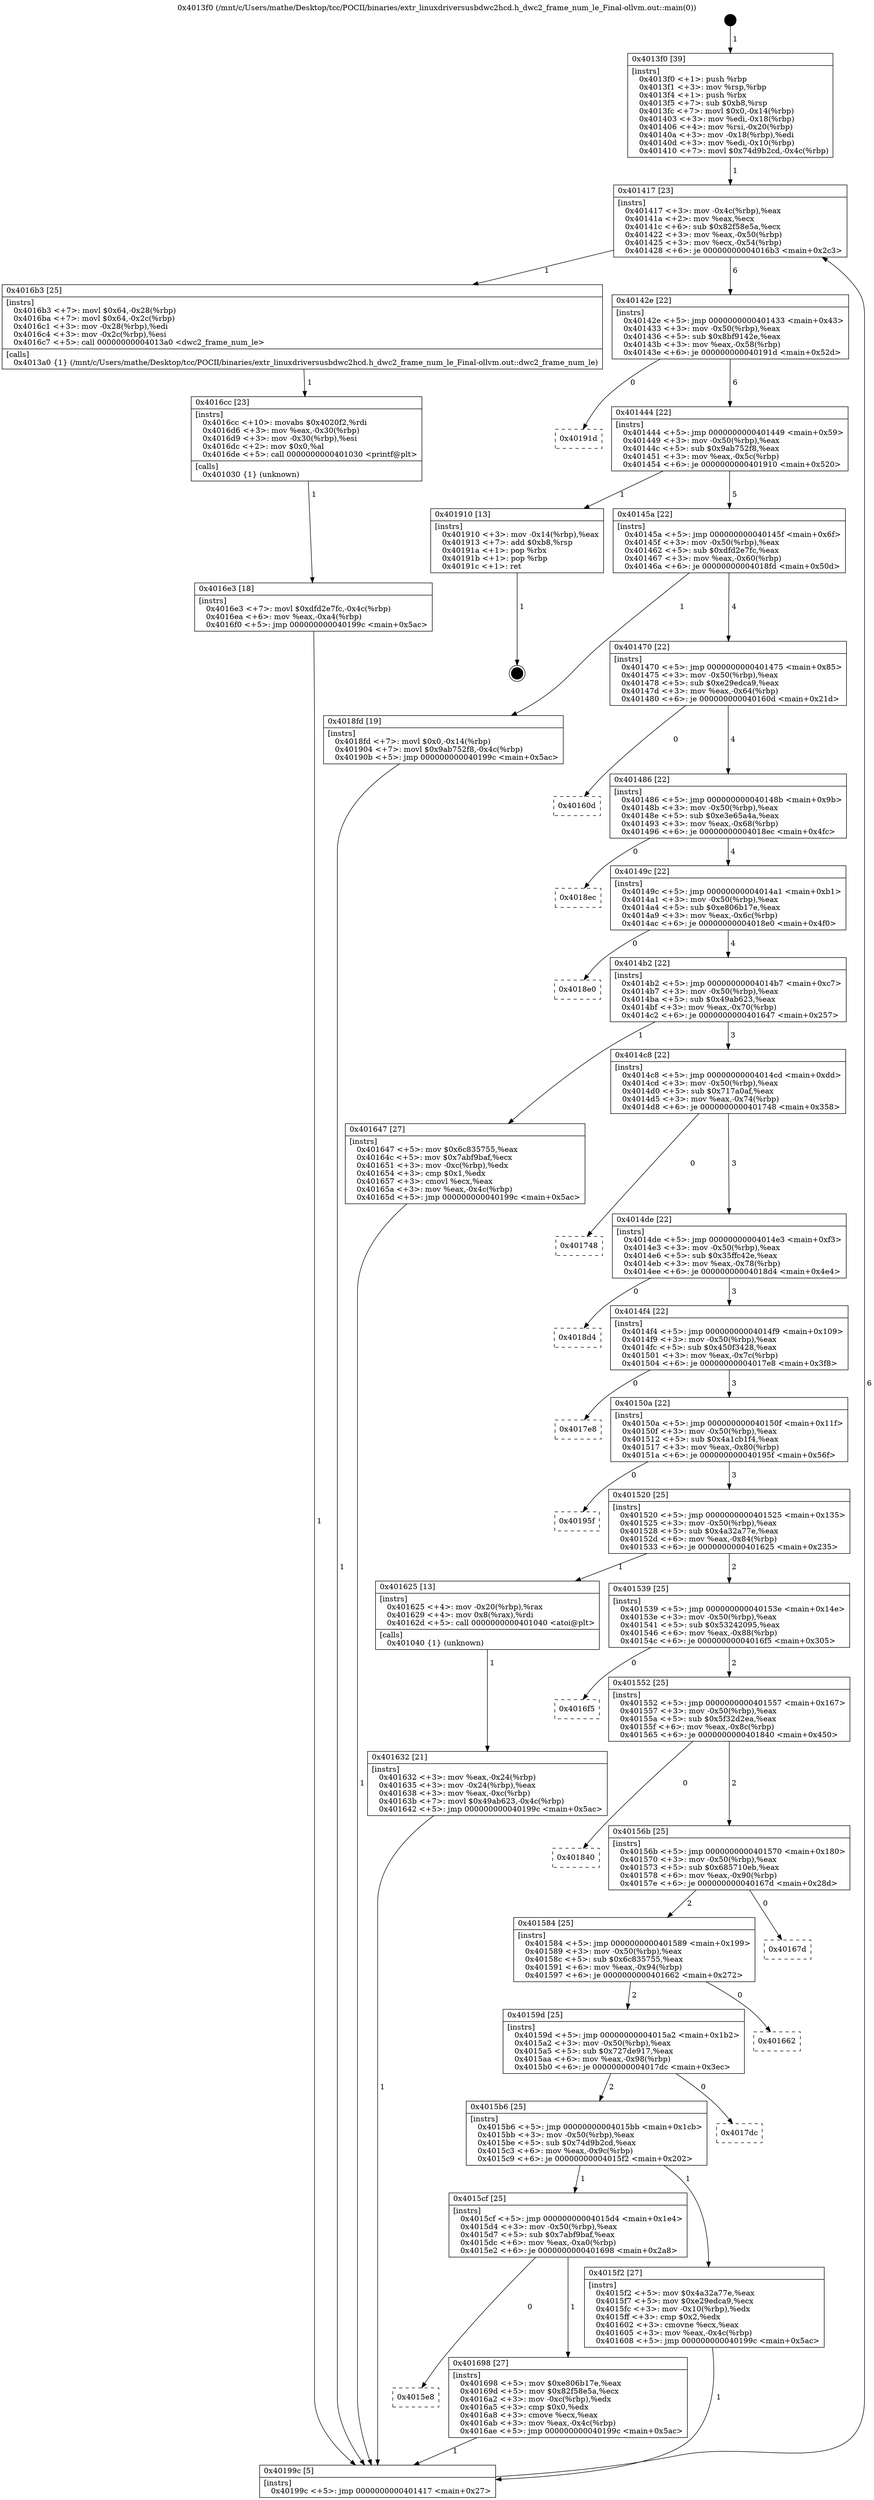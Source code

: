 digraph "0x4013f0" {
  label = "0x4013f0 (/mnt/c/Users/mathe/Desktop/tcc/POCII/binaries/extr_linuxdriversusbdwc2hcd.h_dwc2_frame_num_le_Final-ollvm.out::main(0))"
  labelloc = "t"
  node[shape=record]

  Entry [label="",width=0.3,height=0.3,shape=circle,fillcolor=black,style=filled]
  "0x401417" [label="{
     0x401417 [23]\l
     | [instrs]\l
     &nbsp;&nbsp;0x401417 \<+3\>: mov -0x4c(%rbp),%eax\l
     &nbsp;&nbsp;0x40141a \<+2\>: mov %eax,%ecx\l
     &nbsp;&nbsp;0x40141c \<+6\>: sub $0x82f58e5a,%ecx\l
     &nbsp;&nbsp;0x401422 \<+3\>: mov %eax,-0x50(%rbp)\l
     &nbsp;&nbsp;0x401425 \<+3\>: mov %ecx,-0x54(%rbp)\l
     &nbsp;&nbsp;0x401428 \<+6\>: je 00000000004016b3 \<main+0x2c3\>\l
  }"]
  "0x4016b3" [label="{
     0x4016b3 [25]\l
     | [instrs]\l
     &nbsp;&nbsp;0x4016b3 \<+7\>: movl $0x64,-0x28(%rbp)\l
     &nbsp;&nbsp;0x4016ba \<+7\>: movl $0x64,-0x2c(%rbp)\l
     &nbsp;&nbsp;0x4016c1 \<+3\>: mov -0x28(%rbp),%edi\l
     &nbsp;&nbsp;0x4016c4 \<+3\>: mov -0x2c(%rbp),%esi\l
     &nbsp;&nbsp;0x4016c7 \<+5\>: call 00000000004013a0 \<dwc2_frame_num_le\>\l
     | [calls]\l
     &nbsp;&nbsp;0x4013a0 \{1\} (/mnt/c/Users/mathe/Desktop/tcc/POCII/binaries/extr_linuxdriversusbdwc2hcd.h_dwc2_frame_num_le_Final-ollvm.out::dwc2_frame_num_le)\l
  }"]
  "0x40142e" [label="{
     0x40142e [22]\l
     | [instrs]\l
     &nbsp;&nbsp;0x40142e \<+5\>: jmp 0000000000401433 \<main+0x43\>\l
     &nbsp;&nbsp;0x401433 \<+3\>: mov -0x50(%rbp),%eax\l
     &nbsp;&nbsp;0x401436 \<+5\>: sub $0x8bf9142e,%eax\l
     &nbsp;&nbsp;0x40143b \<+3\>: mov %eax,-0x58(%rbp)\l
     &nbsp;&nbsp;0x40143e \<+6\>: je 000000000040191d \<main+0x52d\>\l
  }"]
  Exit [label="",width=0.3,height=0.3,shape=circle,fillcolor=black,style=filled,peripheries=2]
  "0x40191d" [label="{
     0x40191d\l
  }", style=dashed]
  "0x401444" [label="{
     0x401444 [22]\l
     | [instrs]\l
     &nbsp;&nbsp;0x401444 \<+5\>: jmp 0000000000401449 \<main+0x59\>\l
     &nbsp;&nbsp;0x401449 \<+3\>: mov -0x50(%rbp),%eax\l
     &nbsp;&nbsp;0x40144c \<+5\>: sub $0x9ab752f8,%eax\l
     &nbsp;&nbsp;0x401451 \<+3\>: mov %eax,-0x5c(%rbp)\l
     &nbsp;&nbsp;0x401454 \<+6\>: je 0000000000401910 \<main+0x520\>\l
  }"]
  "0x4016e3" [label="{
     0x4016e3 [18]\l
     | [instrs]\l
     &nbsp;&nbsp;0x4016e3 \<+7\>: movl $0xdfd2e7fc,-0x4c(%rbp)\l
     &nbsp;&nbsp;0x4016ea \<+6\>: mov %eax,-0xa4(%rbp)\l
     &nbsp;&nbsp;0x4016f0 \<+5\>: jmp 000000000040199c \<main+0x5ac\>\l
  }"]
  "0x401910" [label="{
     0x401910 [13]\l
     | [instrs]\l
     &nbsp;&nbsp;0x401910 \<+3\>: mov -0x14(%rbp),%eax\l
     &nbsp;&nbsp;0x401913 \<+7\>: add $0xb8,%rsp\l
     &nbsp;&nbsp;0x40191a \<+1\>: pop %rbx\l
     &nbsp;&nbsp;0x40191b \<+1\>: pop %rbp\l
     &nbsp;&nbsp;0x40191c \<+1\>: ret\l
  }"]
  "0x40145a" [label="{
     0x40145a [22]\l
     | [instrs]\l
     &nbsp;&nbsp;0x40145a \<+5\>: jmp 000000000040145f \<main+0x6f\>\l
     &nbsp;&nbsp;0x40145f \<+3\>: mov -0x50(%rbp),%eax\l
     &nbsp;&nbsp;0x401462 \<+5\>: sub $0xdfd2e7fc,%eax\l
     &nbsp;&nbsp;0x401467 \<+3\>: mov %eax,-0x60(%rbp)\l
     &nbsp;&nbsp;0x40146a \<+6\>: je 00000000004018fd \<main+0x50d\>\l
  }"]
  "0x4016cc" [label="{
     0x4016cc [23]\l
     | [instrs]\l
     &nbsp;&nbsp;0x4016cc \<+10\>: movabs $0x4020f2,%rdi\l
     &nbsp;&nbsp;0x4016d6 \<+3\>: mov %eax,-0x30(%rbp)\l
     &nbsp;&nbsp;0x4016d9 \<+3\>: mov -0x30(%rbp),%esi\l
     &nbsp;&nbsp;0x4016dc \<+2\>: mov $0x0,%al\l
     &nbsp;&nbsp;0x4016de \<+5\>: call 0000000000401030 \<printf@plt\>\l
     | [calls]\l
     &nbsp;&nbsp;0x401030 \{1\} (unknown)\l
  }"]
  "0x4018fd" [label="{
     0x4018fd [19]\l
     | [instrs]\l
     &nbsp;&nbsp;0x4018fd \<+7\>: movl $0x0,-0x14(%rbp)\l
     &nbsp;&nbsp;0x401904 \<+7\>: movl $0x9ab752f8,-0x4c(%rbp)\l
     &nbsp;&nbsp;0x40190b \<+5\>: jmp 000000000040199c \<main+0x5ac\>\l
  }"]
  "0x401470" [label="{
     0x401470 [22]\l
     | [instrs]\l
     &nbsp;&nbsp;0x401470 \<+5\>: jmp 0000000000401475 \<main+0x85\>\l
     &nbsp;&nbsp;0x401475 \<+3\>: mov -0x50(%rbp),%eax\l
     &nbsp;&nbsp;0x401478 \<+5\>: sub $0xe29edca9,%eax\l
     &nbsp;&nbsp;0x40147d \<+3\>: mov %eax,-0x64(%rbp)\l
     &nbsp;&nbsp;0x401480 \<+6\>: je 000000000040160d \<main+0x21d\>\l
  }"]
  "0x4015e8" [label="{
     0x4015e8\l
  }", style=dashed]
  "0x40160d" [label="{
     0x40160d\l
  }", style=dashed]
  "0x401486" [label="{
     0x401486 [22]\l
     | [instrs]\l
     &nbsp;&nbsp;0x401486 \<+5\>: jmp 000000000040148b \<main+0x9b\>\l
     &nbsp;&nbsp;0x40148b \<+3\>: mov -0x50(%rbp),%eax\l
     &nbsp;&nbsp;0x40148e \<+5\>: sub $0xe3e65a4a,%eax\l
     &nbsp;&nbsp;0x401493 \<+3\>: mov %eax,-0x68(%rbp)\l
     &nbsp;&nbsp;0x401496 \<+6\>: je 00000000004018ec \<main+0x4fc\>\l
  }"]
  "0x401698" [label="{
     0x401698 [27]\l
     | [instrs]\l
     &nbsp;&nbsp;0x401698 \<+5\>: mov $0xe806b17e,%eax\l
     &nbsp;&nbsp;0x40169d \<+5\>: mov $0x82f58e5a,%ecx\l
     &nbsp;&nbsp;0x4016a2 \<+3\>: mov -0xc(%rbp),%edx\l
     &nbsp;&nbsp;0x4016a5 \<+3\>: cmp $0x0,%edx\l
     &nbsp;&nbsp;0x4016a8 \<+3\>: cmove %ecx,%eax\l
     &nbsp;&nbsp;0x4016ab \<+3\>: mov %eax,-0x4c(%rbp)\l
     &nbsp;&nbsp;0x4016ae \<+5\>: jmp 000000000040199c \<main+0x5ac\>\l
  }"]
  "0x4018ec" [label="{
     0x4018ec\l
  }", style=dashed]
  "0x40149c" [label="{
     0x40149c [22]\l
     | [instrs]\l
     &nbsp;&nbsp;0x40149c \<+5\>: jmp 00000000004014a1 \<main+0xb1\>\l
     &nbsp;&nbsp;0x4014a1 \<+3\>: mov -0x50(%rbp),%eax\l
     &nbsp;&nbsp;0x4014a4 \<+5\>: sub $0xe806b17e,%eax\l
     &nbsp;&nbsp;0x4014a9 \<+3\>: mov %eax,-0x6c(%rbp)\l
     &nbsp;&nbsp;0x4014ac \<+6\>: je 00000000004018e0 \<main+0x4f0\>\l
  }"]
  "0x401632" [label="{
     0x401632 [21]\l
     | [instrs]\l
     &nbsp;&nbsp;0x401632 \<+3\>: mov %eax,-0x24(%rbp)\l
     &nbsp;&nbsp;0x401635 \<+3\>: mov -0x24(%rbp),%eax\l
     &nbsp;&nbsp;0x401638 \<+3\>: mov %eax,-0xc(%rbp)\l
     &nbsp;&nbsp;0x40163b \<+7\>: movl $0x49ab623,-0x4c(%rbp)\l
     &nbsp;&nbsp;0x401642 \<+5\>: jmp 000000000040199c \<main+0x5ac\>\l
  }"]
  "0x4018e0" [label="{
     0x4018e0\l
  }", style=dashed]
  "0x4014b2" [label="{
     0x4014b2 [22]\l
     | [instrs]\l
     &nbsp;&nbsp;0x4014b2 \<+5\>: jmp 00000000004014b7 \<main+0xc7\>\l
     &nbsp;&nbsp;0x4014b7 \<+3\>: mov -0x50(%rbp),%eax\l
     &nbsp;&nbsp;0x4014ba \<+5\>: sub $0x49ab623,%eax\l
     &nbsp;&nbsp;0x4014bf \<+3\>: mov %eax,-0x70(%rbp)\l
     &nbsp;&nbsp;0x4014c2 \<+6\>: je 0000000000401647 \<main+0x257\>\l
  }"]
  "0x4013f0" [label="{
     0x4013f0 [39]\l
     | [instrs]\l
     &nbsp;&nbsp;0x4013f0 \<+1\>: push %rbp\l
     &nbsp;&nbsp;0x4013f1 \<+3\>: mov %rsp,%rbp\l
     &nbsp;&nbsp;0x4013f4 \<+1\>: push %rbx\l
     &nbsp;&nbsp;0x4013f5 \<+7\>: sub $0xb8,%rsp\l
     &nbsp;&nbsp;0x4013fc \<+7\>: movl $0x0,-0x14(%rbp)\l
     &nbsp;&nbsp;0x401403 \<+3\>: mov %edi,-0x18(%rbp)\l
     &nbsp;&nbsp;0x401406 \<+4\>: mov %rsi,-0x20(%rbp)\l
     &nbsp;&nbsp;0x40140a \<+3\>: mov -0x18(%rbp),%edi\l
     &nbsp;&nbsp;0x40140d \<+3\>: mov %edi,-0x10(%rbp)\l
     &nbsp;&nbsp;0x401410 \<+7\>: movl $0x74d9b2cd,-0x4c(%rbp)\l
  }"]
  "0x401647" [label="{
     0x401647 [27]\l
     | [instrs]\l
     &nbsp;&nbsp;0x401647 \<+5\>: mov $0x6c835755,%eax\l
     &nbsp;&nbsp;0x40164c \<+5\>: mov $0x7abf9baf,%ecx\l
     &nbsp;&nbsp;0x401651 \<+3\>: mov -0xc(%rbp),%edx\l
     &nbsp;&nbsp;0x401654 \<+3\>: cmp $0x1,%edx\l
     &nbsp;&nbsp;0x401657 \<+3\>: cmovl %ecx,%eax\l
     &nbsp;&nbsp;0x40165a \<+3\>: mov %eax,-0x4c(%rbp)\l
     &nbsp;&nbsp;0x40165d \<+5\>: jmp 000000000040199c \<main+0x5ac\>\l
  }"]
  "0x4014c8" [label="{
     0x4014c8 [22]\l
     | [instrs]\l
     &nbsp;&nbsp;0x4014c8 \<+5\>: jmp 00000000004014cd \<main+0xdd\>\l
     &nbsp;&nbsp;0x4014cd \<+3\>: mov -0x50(%rbp),%eax\l
     &nbsp;&nbsp;0x4014d0 \<+5\>: sub $0x717a0af,%eax\l
     &nbsp;&nbsp;0x4014d5 \<+3\>: mov %eax,-0x74(%rbp)\l
     &nbsp;&nbsp;0x4014d8 \<+6\>: je 0000000000401748 \<main+0x358\>\l
  }"]
  "0x40199c" [label="{
     0x40199c [5]\l
     | [instrs]\l
     &nbsp;&nbsp;0x40199c \<+5\>: jmp 0000000000401417 \<main+0x27\>\l
  }"]
  "0x401748" [label="{
     0x401748\l
  }", style=dashed]
  "0x4014de" [label="{
     0x4014de [22]\l
     | [instrs]\l
     &nbsp;&nbsp;0x4014de \<+5\>: jmp 00000000004014e3 \<main+0xf3\>\l
     &nbsp;&nbsp;0x4014e3 \<+3\>: mov -0x50(%rbp),%eax\l
     &nbsp;&nbsp;0x4014e6 \<+5\>: sub $0x35ffc42e,%eax\l
     &nbsp;&nbsp;0x4014eb \<+3\>: mov %eax,-0x78(%rbp)\l
     &nbsp;&nbsp;0x4014ee \<+6\>: je 00000000004018d4 \<main+0x4e4\>\l
  }"]
  "0x4015cf" [label="{
     0x4015cf [25]\l
     | [instrs]\l
     &nbsp;&nbsp;0x4015cf \<+5\>: jmp 00000000004015d4 \<main+0x1e4\>\l
     &nbsp;&nbsp;0x4015d4 \<+3\>: mov -0x50(%rbp),%eax\l
     &nbsp;&nbsp;0x4015d7 \<+5\>: sub $0x7abf9baf,%eax\l
     &nbsp;&nbsp;0x4015dc \<+6\>: mov %eax,-0xa0(%rbp)\l
     &nbsp;&nbsp;0x4015e2 \<+6\>: je 0000000000401698 \<main+0x2a8\>\l
  }"]
  "0x4018d4" [label="{
     0x4018d4\l
  }", style=dashed]
  "0x4014f4" [label="{
     0x4014f4 [22]\l
     | [instrs]\l
     &nbsp;&nbsp;0x4014f4 \<+5\>: jmp 00000000004014f9 \<main+0x109\>\l
     &nbsp;&nbsp;0x4014f9 \<+3\>: mov -0x50(%rbp),%eax\l
     &nbsp;&nbsp;0x4014fc \<+5\>: sub $0x450f3428,%eax\l
     &nbsp;&nbsp;0x401501 \<+3\>: mov %eax,-0x7c(%rbp)\l
     &nbsp;&nbsp;0x401504 \<+6\>: je 00000000004017e8 \<main+0x3f8\>\l
  }"]
  "0x4015f2" [label="{
     0x4015f2 [27]\l
     | [instrs]\l
     &nbsp;&nbsp;0x4015f2 \<+5\>: mov $0x4a32a77e,%eax\l
     &nbsp;&nbsp;0x4015f7 \<+5\>: mov $0xe29edca9,%ecx\l
     &nbsp;&nbsp;0x4015fc \<+3\>: mov -0x10(%rbp),%edx\l
     &nbsp;&nbsp;0x4015ff \<+3\>: cmp $0x2,%edx\l
     &nbsp;&nbsp;0x401602 \<+3\>: cmovne %ecx,%eax\l
     &nbsp;&nbsp;0x401605 \<+3\>: mov %eax,-0x4c(%rbp)\l
     &nbsp;&nbsp;0x401608 \<+5\>: jmp 000000000040199c \<main+0x5ac\>\l
  }"]
  "0x4017e8" [label="{
     0x4017e8\l
  }", style=dashed]
  "0x40150a" [label="{
     0x40150a [22]\l
     | [instrs]\l
     &nbsp;&nbsp;0x40150a \<+5\>: jmp 000000000040150f \<main+0x11f\>\l
     &nbsp;&nbsp;0x40150f \<+3\>: mov -0x50(%rbp),%eax\l
     &nbsp;&nbsp;0x401512 \<+5\>: sub $0x4a1cb1f4,%eax\l
     &nbsp;&nbsp;0x401517 \<+3\>: mov %eax,-0x80(%rbp)\l
     &nbsp;&nbsp;0x40151a \<+6\>: je 000000000040195f \<main+0x56f\>\l
  }"]
  "0x4015b6" [label="{
     0x4015b6 [25]\l
     | [instrs]\l
     &nbsp;&nbsp;0x4015b6 \<+5\>: jmp 00000000004015bb \<main+0x1cb\>\l
     &nbsp;&nbsp;0x4015bb \<+3\>: mov -0x50(%rbp),%eax\l
     &nbsp;&nbsp;0x4015be \<+5\>: sub $0x74d9b2cd,%eax\l
     &nbsp;&nbsp;0x4015c3 \<+6\>: mov %eax,-0x9c(%rbp)\l
     &nbsp;&nbsp;0x4015c9 \<+6\>: je 00000000004015f2 \<main+0x202\>\l
  }"]
  "0x40195f" [label="{
     0x40195f\l
  }", style=dashed]
  "0x401520" [label="{
     0x401520 [25]\l
     | [instrs]\l
     &nbsp;&nbsp;0x401520 \<+5\>: jmp 0000000000401525 \<main+0x135\>\l
     &nbsp;&nbsp;0x401525 \<+3\>: mov -0x50(%rbp),%eax\l
     &nbsp;&nbsp;0x401528 \<+5\>: sub $0x4a32a77e,%eax\l
     &nbsp;&nbsp;0x40152d \<+6\>: mov %eax,-0x84(%rbp)\l
     &nbsp;&nbsp;0x401533 \<+6\>: je 0000000000401625 \<main+0x235\>\l
  }"]
  "0x4017dc" [label="{
     0x4017dc\l
  }", style=dashed]
  "0x401625" [label="{
     0x401625 [13]\l
     | [instrs]\l
     &nbsp;&nbsp;0x401625 \<+4\>: mov -0x20(%rbp),%rax\l
     &nbsp;&nbsp;0x401629 \<+4\>: mov 0x8(%rax),%rdi\l
     &nbsp;&nbsp;0x40162d \<+5\>: call 0000000000401040 \<atoi@plt\>\l
     | [calls]\l
     &nbsp;&nbsp;0x401040 \{1\} (unknown)\l
  }"]
  "0x401539" [label="{
     0x401539 [25]\l
     | [instrs]\l
     &nbsp;&nbsp;0x401539 \<+5\>: jmp 000000000040153e \<main+0x14e\>\l
     &nbsp;&nbsp;0x40153e \<+3\>: mov -0x50(%rbp),%eax\l
     &nbsp;&nbsp;0x401541 \<+5\>: sub $0x53242095,%eax\l
     &nbsp;&nbsp;0x401546 \<+6\>: mov %eax,-0x88(%rbp)\l
     &nbsp;&nbsp;0x40154c \<+6\>: je 00000000004016f5 \<main+0x305\>\l
  }"]
  "0x40159d" [label="{
     0x40159d [25]\l
     | [instrs]\l
     &nbsp;&nbsp;0x40159d \<+5\>: jmp 00000000004015a2 \<main+0x1b2\>\l
     &nbsp;&nbsp;0x4015a2 \<+3\>: mov -0x50(%rbp),%eax\l
     &nbsp;&nbsp;0x4015a5 \<+5\>: sub $0x727de917,%eax\l
     &nbsp;&nbsp;0x4015aa \<+6\>: mov %eax,-0x98(%rbp)\l
     &nbsp;&nbsp;0x4015b0 \<+6\>: je 00000000004017dc \<main+0x3ec\>\l
  }"]
  "0x4016f5" [label="{
     0x4016f5\l
  }", style=dashed]
  "0x401552" [label="{
     0x401552 [25]\l
     | [instrs]\l
     &nbsp;&nbsp;0x401552 \<+5\>: jmp 0000000000401557 \<main+0x167\>\l
     &nbsp;&nbsp;0x401557 \<+3\>: mov -0x50(%rbp),%eax\l
     &nbsp;&nbsp;0x40155a \<+5\>: sub $0x5f32d2ea,%eax\l
     &nbsp;&nbsp;0x40155f \<+6\>: mov %eax,-0x8c(%rbp)\l
     &nbsp;&nbsp;0x401565 \<+6\>: je 0000000000401840 \<main+0x450\>\l
  }"]
  "0x401662" [label="{
     0x401662\l
  }", style=dashed]
  "0x401840" [label="{
     0x401840\l
  }", style=dashed]
  "0x40156b" [label="{
     0x40156b [25]\l
     | [instrs]\l
     &nbsp;&nbsp;0x40156b \<+5\>: jmp 0000000000401570 \<main+0x180\>\l
     &nbsp;&nbsp;0x401570 \<+3\>: mov -0x50(%rbp),%eax\l
     &nbsp;&nbsp;0x401573 \<+5\>: sub $0x685710eb,%eax\l
     &nbsp;&nbsp;0x401578 \<+6\>: mov %eax,-0x90(%rbp)\l
     &nbsp;&nbsp;0x40157e \<+6\>: je 000000000040167d \<main+0x28d\>\l
  }"]
  "0x401584" [label="{
     0x401584 [25]\l
     | [instrs]\l
     &nbsp;&nbsp;0x401584 \<+5\>: jmp 0000000000401589 \<main+0x199\>\l
     &nbsp;&nbsp;0x401589 \<+3\>: mov -0x50(%rbp),%eax\l
     &nbsp;&nbsp;0x40158c \<+5\>: sub $0x6c835755,%eax\l
     &nbsp;&nbsp;0x401591 \<+6\>: mov %eax,-0x94(%rbp)\l
     &nbsp;&nbsp;0x401597 \<+6\>: je 0000000000401662 \<main+0x272\>\l
  }"]
  "0x40167d" [label="{
     0x40167d\l
  }", style=dashed]
  Entry -> "0x4013f0" [label=" 1"]
  "0x401417" -> "0x4016b3" [label=" 1"]
  "0x401417" -> "0x40142e" [label=" 6"]
  "0x401910" -> Exit [label=" 1"]
  "0x40142e" -> "0x40191d" [label=" 0"]
  "0x40142e" -> "0x401444" [label=" 6"]
  "0x4018fd" -> "0x40199c" [label=" 1"]
  "0x401444" -> "0x401910" [label=" 1"]
  "0x401444" -> "0x40145a" [label=" 5"]
  "0x4016e3" -> "0x40199c" [label=" 1"]
  "0x40145a" -> "0x4018fd" [label=" 1"]
  "0x40145a" -> "0x401470" [label=" 4"]
  "0x4016cc" -> "0x4016e3" [label=" 1"]
  "0x401470" -> "0x40160d" [label=" 0"]
  "0x401470" -> "0x401486" [label=" 4"]
  "0x4016b3" -> "0x4016cc" [label=" 1"]
  "0x401486" -> "0x4018ec" [label=" 0"]
  "0x401486" -> "0x40149c" [label=" 4"]
  "0x401698" -> "0x40199c" [label=" 1"]
  "0x40149c" -> "0x4018e0" [label=" 0"]
  "0x40149c" -> "0x4014b2" [label=" 4"]
  "0x4015cf" -> "0x401698" [label=" 1"]
  "0x4014b2" -> "0x401647" [label=" 1"]
  "0x4014b2" -> "0x4014c8" [label=" 3"]
  "0x4015cf" -> "0x4015e8" [label=" 0"]
  "0x4014c8" -> "0x401748" [label=" 0"]
  "0x4014c8" -> "0x4014de" [label=" 3"]
  "0x401647" -> "0x40199c" [label=" 1"]
  "0x4014de" -> "0x4018d4" [label=" 0"]
  "0x4014de" -> "0x4014f4" [label=" 3"]
  "0x401632" -> "0x40199c" [label=" 1"]
  "0x4014f4" -> "0x4017e8" [label=" 0"]
  "0x4014f4" -> "0x40150a" [label=" 3"]
  "0x401625" -> "0x401632" [label=" 1"]
  "0x40150a" -> "0x40195f" [label=" 0"]
  "0x40150a" -> "0x401520" [label=" 3"]
  "0x4013f0" -> "0x401417" [label=" 1"]
  "0x401520" -> "0x401625" [label=" 1"]
  "0x401520" -> "0x401539" [label=" 2"]
  "0x4015f2" -> "0x40199c" [label=" 1"]
  "0x401539" -> "0x4016f5" [label=" 0"]
  "0x401539" -> "0x401552" [label=" 2"]
  "0x4015b6" -> "0x4015f2" [label=" 1"]
  "0x401552" -> "0x401840" [label=" 0"]
  "0x401552" -> "0x40156b" [label=" 2"]
  "0x40199c" -> "0x401417" [label=" 6"]
  "0x40156b" -> "0x40167d" [label=" 0"]
  "0x40156b" -> "0x401584" [label=" 2"]
  "0x40159d" -> "0x4015b6" [label=" 2"]
  "0x401584" -> "0x401662" [label=" 0"]
  "0x401584" -> "0x40159d" [label=" 2"]
  "0x4015b6" -> "0x4015cf" [label=" 1"]
  "0x40159d" -> "0x4017dc" [label=" 0"]
}

